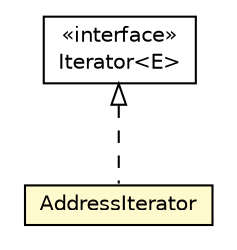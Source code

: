 #!/usr/local/bin/dot
#
# Class diagram 
# Generated by UMLGraph version 5.1 (http://www.umlgraph.org/)
#

digraph G {
	edge [fontname="Helvetica",fontsize=10,labelfontname="Helvetica",labelfontsize=10];
	node [fontname="Helvetica",fontsize=10,shape=plaintext];
	nodesep=0.25;
	ranksep=0.5;
	// pt.ist.fenixframework.backend.infinispan.messaging.AddressIterator
	c59123 [label=<<table title="pt.ist.fenixframework.backend.infinispan.messaging.AddressIterator" border="0" cellborder="1" cellspacing="0" cellpadding="2" port="p" bgcolor="lemonChiffon" href="./AddressIterator.html">
		<tr><td><table border="0" cellspacing="0" cellpadding="1">
<tr><td align="center" balign="center"> AddressIterator </td></tr>
		</table></td></tr>
		</table>>, fontname="Helvetica", fontcolor="black", fontsize=10.0];
	//pt.ist.fenixframework.backend.infinispan.messaging.AddressIterator implements java.util.Iterator<E>
	c59158:p -> c59123:p [dir=back,arrowtail=empty,style=dashed];
	// java.util.Iterator<E>
	c59158 [label=<<table title="java.util.Iterator" border="0" cellborder="1" cellspacing="0" cellpadding="2" port="p" href="http://java.sun.com/j2se/1.4.2/docs/api/java/util/Iterator.html">
		<tr><td><table border="0" cellspacing="0" cellpadding="1">
<tr><td align="center" balign="center"> &#171;interface&#187; </td></tr>
<tr><td align="center" balign="center"> Iterator&lt;E&gt; </td></tr>
		</table></td></tr>
		</table>>, fontname="Helvetica", fontcolor="black", fontsize=10.0];
}

